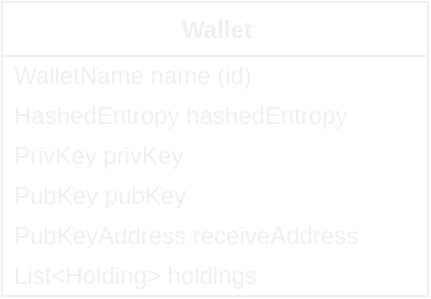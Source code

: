 <mxfile>
    <diagram id="BWYd3KJGAr017hdOrgJx" name="Model">
        <mxGraphModel dx="-3053" dy="-5148" grid="0" gridSize="10" guides="1" tooltips="1" connect="1" arrows="1" fold="1" page="1" pageScale="1" pageWidth="850" pageHeight="1100" math="0" shadow="0">
            <root>
                <mxCell id="0"/>
                <mxCell id="1" parent="0"/>
                <mxCell id="2" value="&lt;b&gt;Wallet&lt;/b&gt;" style="swimlane;fontStyle=0;align=center;verticalAlign=top;childLayout=stackLayout;horizontal=1;startSize=27;horizontalStack=0;resizeParent=1;resizeParentMax=0;resizeLast=0;collapsible=0;marginBottom=0;html=1;labelBackgroundColor=none;fontColor=#F0F0F0;strokeColor=#F0F0F0;" parent="1" vertex="1">
                    <mxGeometry x="4287" y="5527" width="213" height="147" as="geometry"/>
                </mxCell>
                <mxCell id="7" value="WalletName name (id)" style="text;html=1;strokeColor=none;fillColor=none;align=left;verticalAlign=middle;spacingLeft=4;spacingRight=4;overflow=hidden;rotatable=0;points=[[0,0.5],[1,0.5]];portConstraint=eastwest;labelBackgroundColor=none;fontColor=#F0F0F0;" parent="2" vertex="1">
                    <mxGeometry y="27" width="213" height="20" as="geometry"/>
                </mxCell>
                <mxCell id="4" value="HashedEntropy hashedEntropy" style="text;html=1;strokeColor=none;fillColor=none;align=left;verticalAlign=middle;spacingLeft=4;spacingRight=4;overflow=hidden;rotatable=0;points=[[0,0.5],[1,0.5]];portConstraint=eastwest;labelBackgroundColor=none;fontColor=#F0F0F0;" parent="2" vertex="1">
                    <mxGeometry y="47" width="213" height="20" as="geometry"/>
                </mxCell>
                <mxCell id="5" value="PrivKey privKey" style="text;html=1;strokeColor=none;fillColor=none;align=left;verticalAlign=middle;spacingLeft=4;spacingRight=4;overflow=hidden;rotatable=0;points=[[0,0.5],[1,0.5]];portConstraint=eastwest;labelBackgroundColor=none;fontColor=#F0F0F0;" parent="2" vertex="1">
                    <mxGeometry y="67" width="213" height="20" as="geometry"/>
                </mxCell>
                <mxCell id="6" value="PubKey pubKey" style="text;html=1;strokeColor=none;fillColor=none;align=left;verticalAlign=middle;spacingLeft=4;spacingRight=4;overflow=hidden;rotatable=0;points=[[0,0.5],[1,0.5]];portConstraint=eastwest;labelBackgroundColor=none;fontColor=#F0F0F0;" parent="2" vertex="1">
                    <mxGeometry y="87" width="213" height="20" as="geometry"/>
                </mxCell>
                <mxCell id="14" value="PubKeyAddress receiveAddress" style="text;html=1;strokeColor=none;fillColor=none;align=left;verticalAlign=middle;spacingLeft=4;spacingRight=4;overflow=hidden;rotatable=0;points=[[0,0.5],[1,0.5]];portConstraint=eastwest;labelBackgroundColor=none;fontColor=#F0F0F0;" parent="2" vertex="1">
                    <mxGeometry y="107" width="213" height="20" as="geometry"/>
                </mxCell>
                <mxCell id="3" value="List&amp;lt;Holding&amp;gt; holdings" style="text;html=1;strokeColor=none;fillColor=none;align=left;verticalAlign=middle;spacingLeft=4;spacingRight=4;overflow=hidden;rotatable=0;points=[[0,0.5],[1,0.5]];portConstraint=eastwest;labelBackgroundColor=none;fontColor=#F0F0F0;" parent="2" vertex="1">
                    <mxGeometry y="127" width="213" height="20" as="geometry"/>
                </mxCell>
            </root>
        </mxGraphModel>
    </diagram>
    <diagram id="Z8ve_i1k2ViZarEndNJg" name="Validation">
        <mxGraphModel dx="942" dy="352" grid="1" gridSize="10" guides="1" tooltips="1" connect="1" arrows="1" fold="1" page="1" pageScale="1" pageWidth="850" pageHeight="1100" math="0" shadow="0">
            <root>
                <mxCell id="gR1c2OEO8BX57OVhKf7L-0"/>
                <mxCell id="gR1c2OEO8BX57OVhKf7L-1" parent="gR1c2OEO8BX57OVhKf7L-0"/>
                <mxCell id="6rJMJEAZ7CnM76fzyQ4B-0" value="Wallet" style="swimlane;" parent="gR1c2OEO8BX57OVhKf7L-1" vertex="1">
                    <mxGeometry x="10" y="10" width="770" height="300" as="geometry"/>
                </mxCell>
                <mxCell id="6rJMJEAZ7CnM76fzyQ4B-1" value="WalletName" style="swimlane;fontStyle=0;childLayout=stackLayout;horizontal=1;startSize=30;horizontalStack=0;resizeParent=1;resizeParentMax=0;resizeLast=0;collapsible=1;marginBottom=0;" parent="6rJMJEAZ7CnM76fzyQ4B-0" vertex="1">
                    <mxGeometry x="10" y="40" width="390" height="60" as="geometry"/>
                </mxCell>
                <mxCell id="6rJMJEAZ7CnM76fzyQ4B-2" value="1 -  20 characters" style="text;strokeColor=none;fillColor=none;align=left;verticalAlign=middle;spacingLeft=4;spacingRight=4;overflow=hidden;points=[[0,0.5],[1,0.5]];portConstraint=eastwest;rotatable=0;" parent="6rJMJEAZ7CnM76fzyQ4B-1" vertex="1">
                    <mxGeometry y="30" width="390" height="30" as="geometry"/>
                </mxCell>
                <mxCell id="sxQhP49ARwDkgvrZOIdU-0" value="Base58" style="swimlane;fontStyle=0;childLayout=stackLayout;horizontal=1;startSize=30;horizontalStack=0;resizeParent=1;resizeParentMax=0;resizeLast=0;collapsible=1;marginBottom=0;" parent="6rJMJEAZ7CnM76fzyQ4B-0" vertex="1">
                    <mxGeometry x="10" y="110" width="390" height="60" as="geometry"/>
                </mxCell>
                <mxCell id="sxQhP49ARwDkgvrZOIdU-1" value="TBA" style="text;strokeColor=none;fillColor=none;align=left;verticalAlign=middle;spacingLeft=4;spacingRight=4;overflow=hidden;points=[[0,0.5],[1,0.5]];portConstraint=eastwest;rotatable=0;" parent="sxQhP49ARwDkgvrZOIdU-0" vertex="1">
                    <mxGeometry y="30" width="390" height="30" as="geometry"/>
                </mxCell>
            </root>
        </mxGraphModel>
    </diagram>
</mxfile>